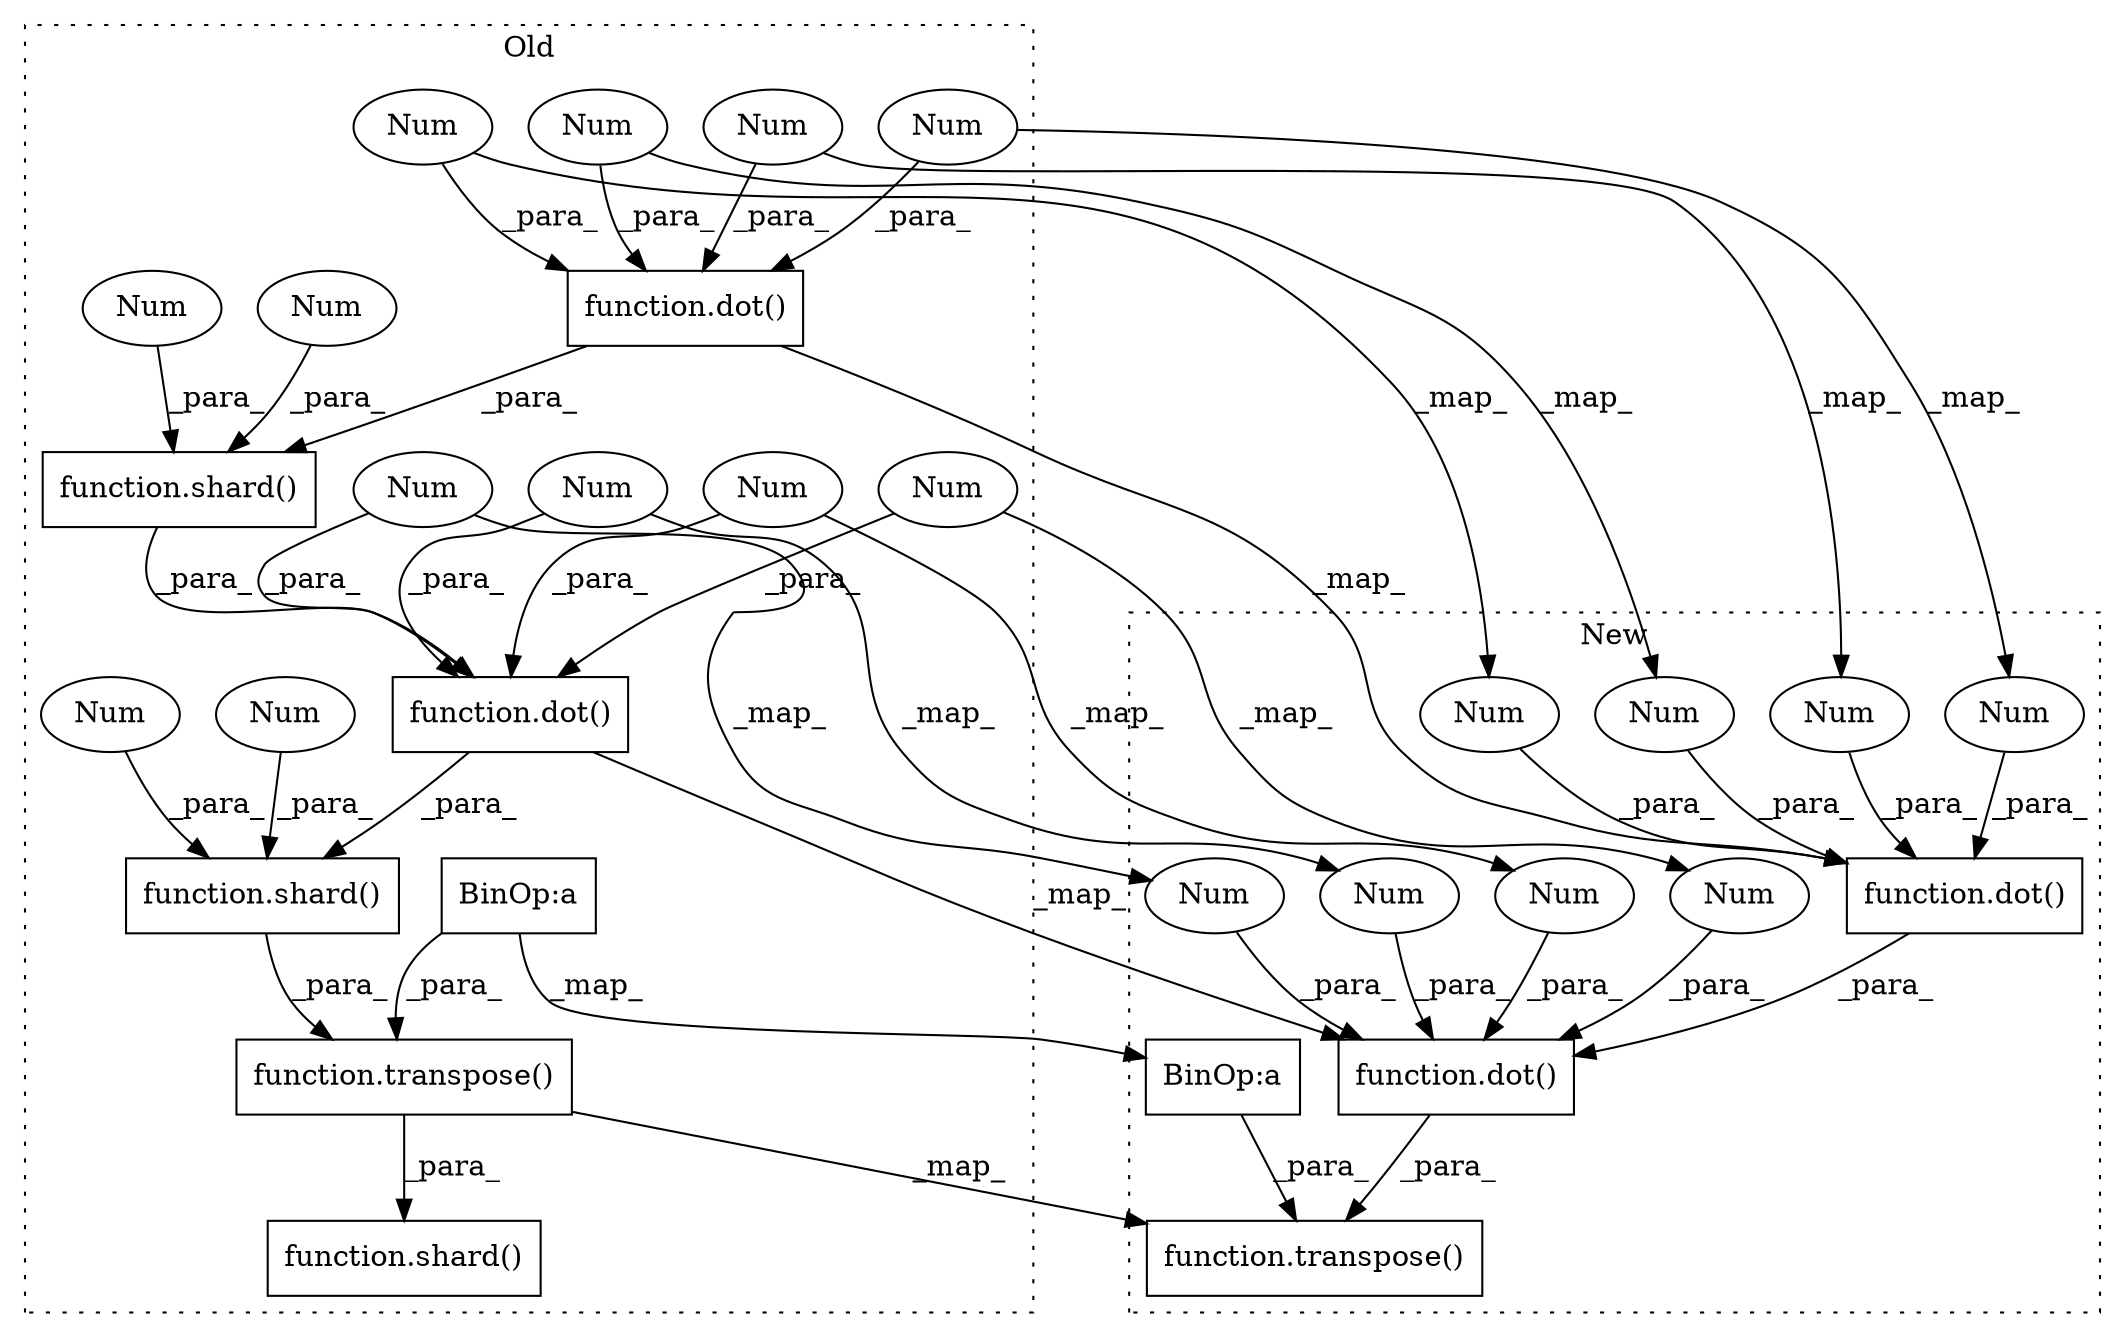 digraph G {
subgraph cluster0 {
1 [label="function.dot()" a="75" s="3150,3182" l="4,1" shape="box"];
3 [label="Num" a="76" s="3178" l="1" shape="ellipse"];
6 [label="Num" a="76" s="3175" l="1" shape="ellipse"];
7 [label="function.shard()" a="75" s="3201,3262" l="6,1" shape="box"];
9 [label="Num" a="76" s="3171" l="2" shape="ellipse"];
10 [label="function.shard()" a="75" s="3144,3189" l="6,1" shape="box"];
12 [label="Num" a="76" s="3181" l="1" shape="ellipse"];
13 [label="function.shard()" a="75" s="3082,3131" l="6,1" shape="box"];
14 [label="function.dot()" a="75" s="3088,3124" l="4,1" shape="box"];
16 [label="Num" a="76" s="3116" l="1" shape="ellipse"];
19 [label="Num" a="76" s="3112" l="2" shape="ellipse"];
20 [label="Num" a="76" s="3119" l="2" shape="ellipse"];
22 [label="Num" a="76" s="3123" l="1" shape="ellipse"];
24 [label="Num" a="76" s="3130" l="1" shape="ellipse"];
25 [label="Num" a="76" s="3127" l="1" shape="ellipse"];
26 [label="Num" a="76" s="3188" l="1" shape="ellipse"];
27 [label="Num" a="76" s="3185" l="1" shape="ellipse"];
28 [label="function.transpose()" a="75" s="3207,3261" l="10,1" shape="box"];
30 [label="BinOp:a" a="82" s="3251" l="3" shape="box"];
label = "Old";
style="dotted";
}
subgraph cluster1 {
2 [label="function.dot()" a="75" s="3009,3041" l="4,1" shape="box"];
4 [label="Num" a="76" s="3037" l="1" shape="ellipse"];
5 [label="Num" a="76" s="3034" l="1" shape="ellipse"];
8 [label="Num" a="76" s="3030" l="2" shape="ellipse"];
11 [label="Num" a="76" s="3040" l="1" shape="ellipse"];
15 [label="function.dot()" a="75" s="2960,2996" l="4,1" shape="box"];
17 [label="Num" a="76" s="2988" l="1" shape="ellipse"];
18 [label="Num" a="76" s="2984" l="2" shape="ellipse"];
21 [label="Num" a="76" s="2991" l="2" shape="ellipse"];
23 [label="Num" a="76" s="2995" l="1" shape="ellipse"];
29 [label="function.transpose()" a="75" s="3053,3107" l="10,1" shape="box"];
31 [label="BinOp:a" a="82" s="3097" l="3" shape="box"];
label = "New";
style="dotted";
}
1 -> 2 [label="_map_"];
1 -> 10 [label="_para_"];
2 -> 29 [label="_para_"];
3 -> 1 [label="_para_"];
3 -> 4 [label="_map_"];
4 -> 2 [label="_para_"];
5 -> 2 [label="_para_"];
6 -> 5 [label="_map_"];
6 -> 1 [label="_para_"];
8 -> 2 [label="_para_"];
9 -> 8 [label="_map_"];
9 -> 1 [label="_para_"];
10 -> 28 [label="_para_"];
11 -> 2 [label="_para_"];
12 -> 11 [label="_map_"];
12 -> 1 [label="_para_"];
13 -> 1 [label="_para_"];
14 -> 13 [label="_para_"];
14 -> 15 [label="_map_"];
15 -> 2 [label="_para_"];
16 -> 14 [label="_para_"];
16 -> 17 [label="_map_"];
17 -> 15 [label="_para_"];
18 -> 15 [label="_para_"];
19 -> 14 [label="_para_"];
19 -> 18 [label="_map_"];
20 -> 14 [label="_para_"];
20 -> 21 [label="_map_"];
21 -> 15 [label="_para_"];
22 -> 23 [label="_map_"];
22 -> 14 [label="_para_"];
23 -> 15 [label="_para_"];
24 -> 13 [label="_para_"];
25 -> 13 [label="_para_"];
26 -> 10 [label="_para_"];
27 -> 10 [label="_para_"];
28 -> 29 [label="_map_"];
28 -> 7 [label="_para_"];
30 -> 28 [label="_para_"];
30 -> 31 [label="_map_"];
31 -> 29 [label="_para_"];
}